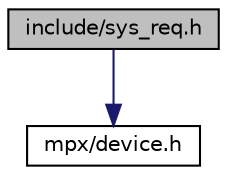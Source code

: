 digraph "include/sys_req.h"
{
 // LATEX_PDF_SIZE
  edge [fontname="Helvetica",fontsize="10",labelfontname="Helvetica",labelfontsize="10"];
  node [fontname="Helvetica",fontsize="10",shape=record];
  Node1 [label="include/sys_req.h",height=0.2,width=0.4,color="black", fillcolor="grey75", style="filled", fontcolor="black",tooltip="System request function and constants."];
  Node1 -> Node2 [color="midnightblue",fontsize="10",style="solid",fontname="Helvetica"];
  Node2 [label="mpx/device.h",height=0.2,width=0.4,color="black", fillcolor="white", style="filled",URL="$device_8h_source.html",tooltip=" "];
}
